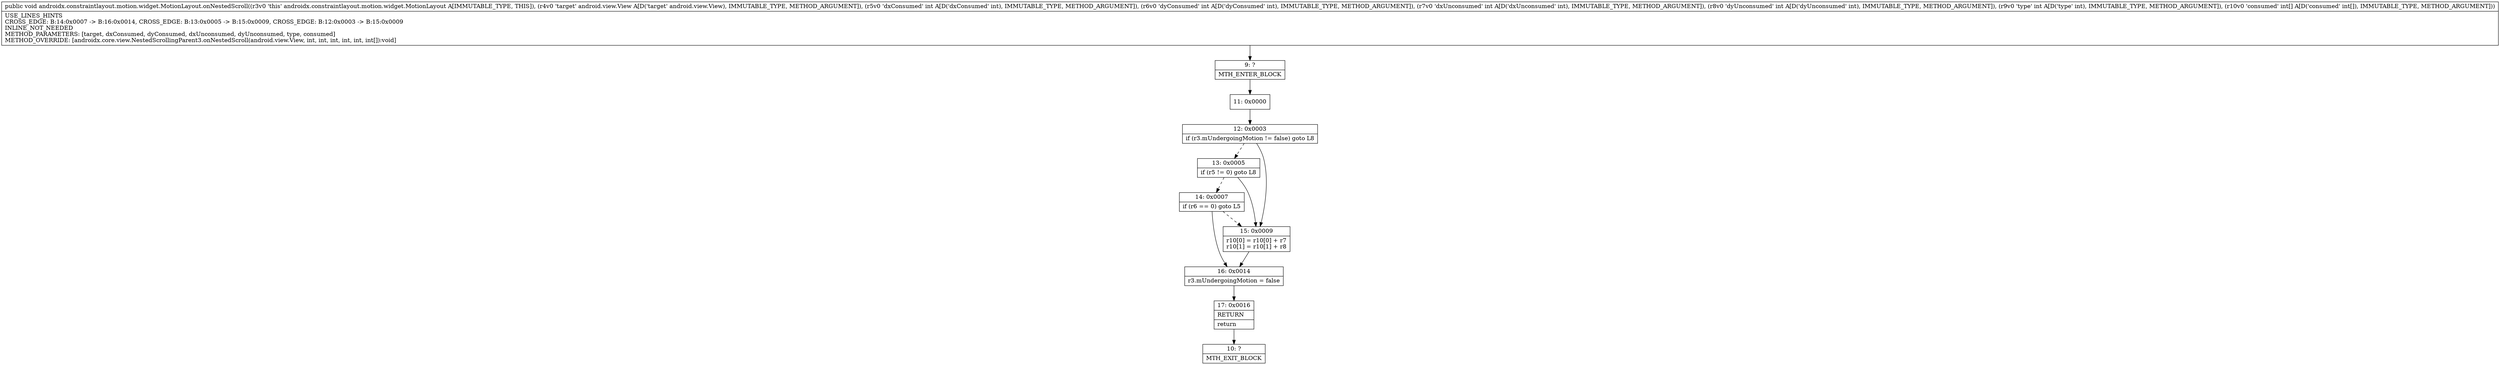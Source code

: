 digraph "CFG forandroidx.constraintlayout.motion.widget.MotionLayout.onNestedScroll(Landroid\/view\/View;IIIII[I)V" {
Node_9 [shape=record,label="{9\:\ ?|MTH_ENTER_BLOCK\l}"];
Node_11 [shape=record,label="{11\:\ 0x0000}"];
Node_12 [shape=record,label="{12\:\ 0x0003|if (r3.mUndergoingMotion != false) goto L8\l}"];
Node_13 [shape=record,label="{13\:\ 0x0005|if (r5 != 0) goto L8\l}"];
Node_14 [shape=record,label="{14\:\ 0x0007|if (r6 == 0) goto L5\l}"];
Node_16 [shape=record,label="{16\:\ 0x0014|r3.mUndergoingMotion = false\l}"];
Node_17 [shape=record,label="{17\:\ 0x0016|RETURN\l|return\l}"];
Node_10 [shape=record,label="{10\:\ ?|MTH_EXIT_BLOCK\l}"];
Node_15 [shape=record,label="{15\:\ 0x0009|r10[0] = r10[0] + r7\lr10[1] = r10[1] + r8\l}"];
MethodNode[shape=record,label="{public void androidx.constraintlayout.motion.widget.MotionLayout.onNestedScroll((r3v0 'this' androidx.constraintlayout.motion.widget.MotionLayout A[IMMUTABLE_TYPE, THIS]), (r4v0 'target' android.view.View A[D('target' android.view.View), IMMUTABLE_TYPE, METHOD_ARGUMENT]), (r5v0 'dxConsumed' int A[D('dxConsumed' int), IMMUTABLE_TYPE, METHOD_ARGUMENT]), (r6v0 'dyConsumed' int A[D('dyConsumed' int), IMMUTABLE_TYPE, METHOD_ARGUMENT]), (r7v0 'dxUnconsumed' int A[D('dxUnconsumed' int), IMMUTABLE_TYPE, METHOD_ARGUMENT]), (r8v0 'dyUnconsumed' int A[D('dyUnconsumed' int), IMMUTABLE_TYPE, METHOD_ARGUMENT]), (r9v0 'type' int A[D('type' int), IMMUTABLE_TYPE, METHOD_ARGUMENT]), (r10v0 'consumed' int[] A[D('consumed' int[]), IMMUTABLE_TYPE, METHOD_ARGUMENT]))  | USE_LINES_HINTS\lCROSS_EDGE: B:14:0x0007 \-\> B:16:0x0014, CROSS_EDGE: B:13:0x0005 \-\> B:15:0x0009, CROSS_EDGE: B:12:0x0003 \-\> B:15:0x0009\lINLINE_NOT_NEEDED\lMETHOD_PARAMETERS: [target, dxConsumed, dyConsumed, dxUnconsumed, dyUnconsumed, type, consumed]\lMETHOD_OVERRIDE: [androidx.core.view.NestedScrollingParent3.onNestedScroll(android.view.View, int, int, int, int, int, int[]):void]\l}"];
MethodNode -> Node_9;Node_9 -> Node_11;
Node_11 -> Node_12;
Node_12 -> Node_13[style=dashed];
Node_12 -> Node_15;
Node_13 -> Node_14[style=dashed];
Node_13 -> Node_15;
Node_14 -> Node_15[style=dashed];
Node_14 -> Node_16;
Node_16 -> Node_17;
Node_17 -> Node_10;
Node_15 -> Node_16;
}

